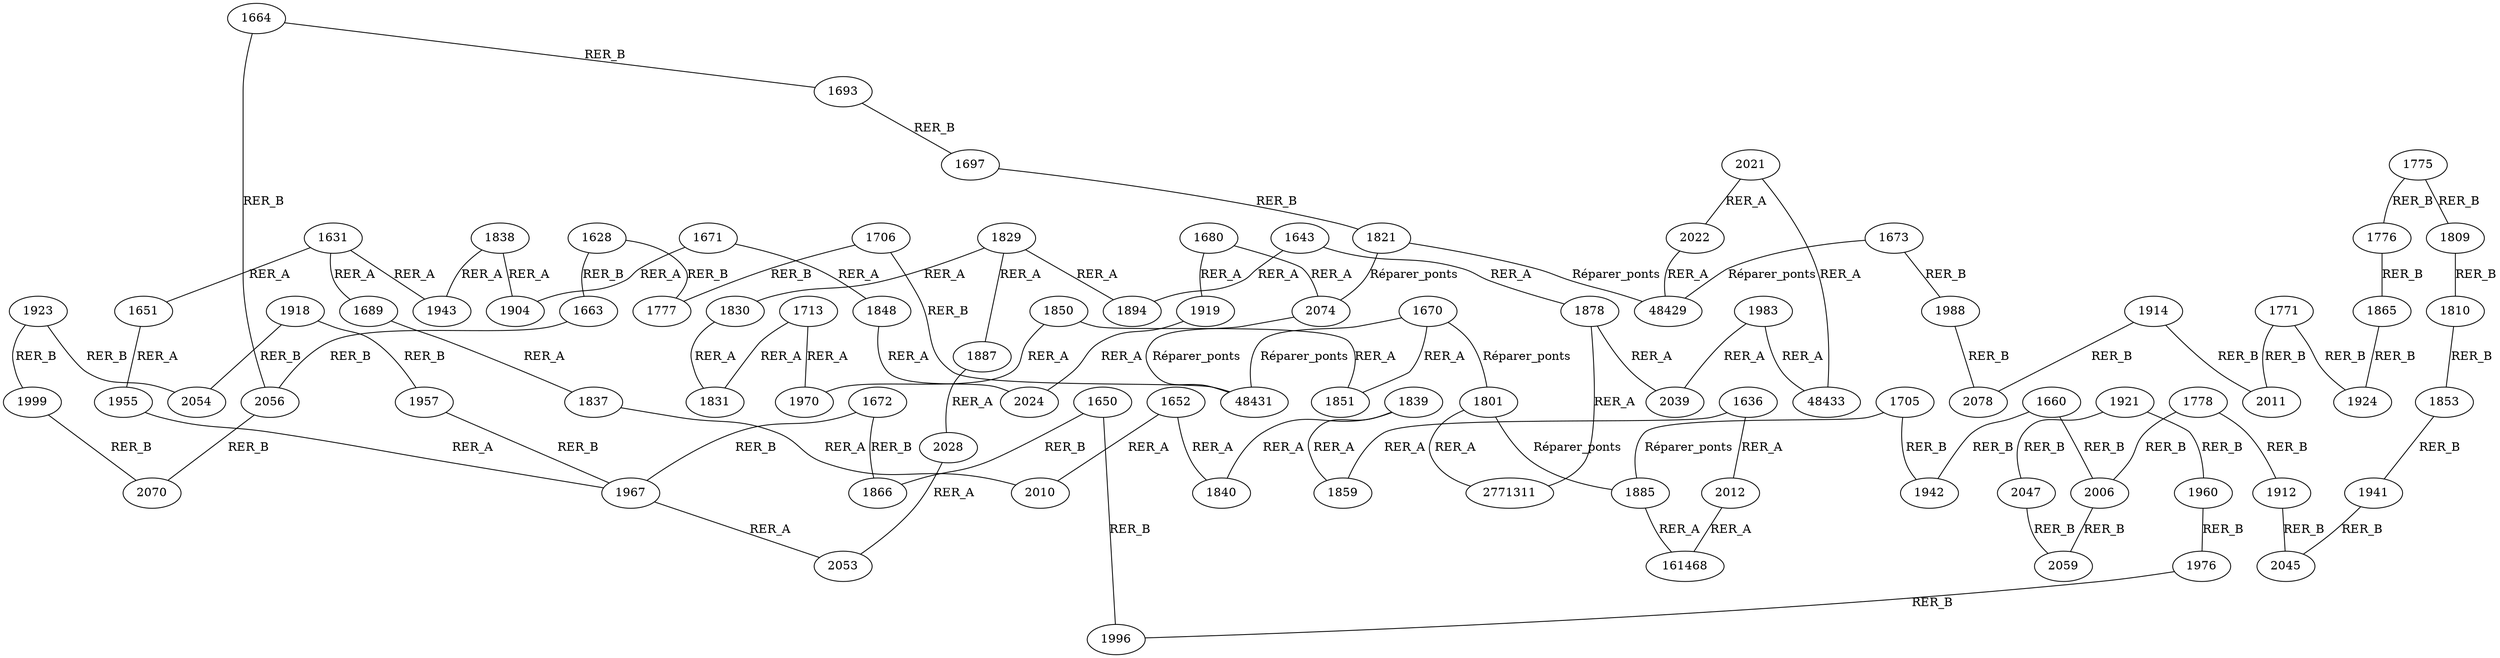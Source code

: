 graph graphe { 
	1628;
	1631;
	1636;
	1643;
	1650;
	1651;
	1652;
	1660;
	1663;
	1664;
	1670;
	1671;
	1672;
	1673;
	1680;
	1689;
	1693;
	1697;
	1705;
	1706;
	1713;
	1771;
	1775;
	1776;
	1777;
	1778;
	1801;
	1809;
	1810;
	1821;
	1829;
	1830;
	1831;
	1837;
	1838;
	1839;
	1840;
	1848;
	1850;
	1851;
	1853;
	1859;
	1865;
	1866;
	1878;
	1885;
	1887;
	1894;
	1904;
	1912;
	1914;
	1918;
	1919;
	1921;
	1923;
	1924;
	1941;
	1942;
	1943;
	1955;
	1957;
	1960;
	1967;
	1970;
	1976;
	1983;
	1988;
	1996;
	1999;
	2006;
	2010;
	2011;
	2012;
	2021;
	2022;
	2024;
	2028;
	2039;
	2045;
	2047;
	2053;
	2054;
	2056;
	2059;
	2070;
	2074;
	2078;
	48429;
	48431;
	48433;
	161468;
	2771311;
	1628 -- 1663 [label=RER_B] ;
	1628 -- 1777 [label=RER_B] ;
	1631 -- 1651 [label=RER_A] ;
	1631 -- 1689 [label=RER_A] ;
	1631 -- 1943 [label=RER_A] ;
	1636 -- 1859 [label=RER_A] ;
	1636 -- 2012 [label=RER_A] ;
	1643 -- 1878 [label=RER_A] ;
	1643 -- 1894 [label=RER_A] ;
	1650 -- 1866 [label=RER_B] ;
	1650 -- 1996 [label=RER_B] ;
	1651 -- 1955 [label=RER_A] ;
	1652 -- 1840 [label=RER_A] ;
	1652 -- 2010 [label=RER_A] ;
	1660 -- 1942 [label=RER_B] ;
	1660 -- 2006 [label=RER_B] ;
	1663 -- 2056 [label=RER_B] ;
	1664 -- 1693 [label=RER_B] ;
	1664 -- 2056 [label=RER_B] ;
	1670 -- 1801 [label=Réparer_ponts] ;
	1670 -- 1851 [label=RER_A] ;
	1670 -- 48431 [label=Réparer_ponts] ;
	1671 -- 1848 [label=RER_A] ;
	1671 -- 1904 [label=RER_A] ;
	1672 -- 1866 [label=RER_B] ;
	1672 -- 1967 [label=RER_B] ;
	1673 -- 1988 [label=RER_B] ;
	1673 -- 48429 [label=Réparer_ponts] ;
	1680 -- 1919 [label=RER_A] ;
	1680 -- 2074 [label=RER_A] ;
	1689 -- 1837 [label=RER_A] ;
	1693 -- 1697 [label=RER_B] ;
	1697 -- 1821 [label=RER_B] ;
	1705 -- 1885 [label=Réparer_ponts] ;
	1705 -- 1942 [label=RER_B] ;
	1706 -- 1777 [label=RER_B] ;
	1706 -- 48431 [label=RER_B] ;
	1713 -- 1831 [label=RER_A] ;
	1713 -- 1970 [label=RER_A] ;
	1771 -- 1924 [label=RER_B] ;
	1771 -- 2011 [label=RER_B] ;
	1775 -- 1776 [label=RER_B] ;
	1775 -- 1809 [label=RER_B] ;
	1776 -- 1865 [label=RER_B] ;
	1778 -- 1912 [label=RER_B] ;
	1778 -- 2006 [label=RER_B] ;
	1801 -- 1885 [label=Réparer_ponts] ;
	1801 -- 2771311 [label=RER_A] ;
	1809 -- 1810 [label=RER_B] ;
	1810 -- 1853 [label=RER_B] ;
	1821 -- 2074 [label=Réparer_ponts] ;
	1821 -- 48429 [label=Réparer_ponts] ;
	1829 -- 1830 [label=RER_A] ;
	1829 -- 1887 [label=RER_A] ;
	1829 -- 1894 [label=RER_A] ;
	1830 -- 1831 [label=RER_A] ;
	1837 -- 2010 [label=RER_A] ;
	1838 -- 1904 [label=RER_A] ;
	1838 -- 1943 [label=RER_A] ;
	1839 -- 1840 [label=RER_A] ;
	1839 -- 1859 [label=RER_A] ;
	1848 -- 2024 [label=RER_A] ;
	1850 -- 1851 [label=RER_A] ;
	1850 -- 1970 [label=RER_A] ;
	1853 -- 1941 [label=RER_B] ;
	1865 -- 1924 [label=RER_B] ;
	1878 -- 2039 [label=RER_A] ;
	1878 -- 2771311 [label=RER_A] ;
	1885 -- 161468 [label=RER_A] ;
	1887 -- 2028 [label=RER_A] ;
	1912 -- 2045 [label=RER_B] ;
	1914 -- 2011 [label=RER_B] ;
	1914 -- 2078 [label=RER_B] ;
	1918 -- 1957 [label=RER_B] ;
	1918 -- 2054 [label=RER_B] ;
	1919 -- 2024 [label=RER_A] ;
	1921 -- 1960 [label=RER_B] ;
	1921 -- 2047 [label=RER_B] ;
	1923 -- 1999 [label=RER_B] ;
	1923 -- 2054 [label=RER_B] ;
	1941 -- 2045 [label=RER_B] ;
	1955 -- 1967 [label=RER_A] ;
	1957 -- 1967 [label=RER_B] ;
	1960 -- 1976 [label=RER_B] ;
	1967 -- 2053 [label=RER_A] ;
	1976 -- 1996 [label=RER_B] ;
	1983 -- 2039 [label=RER_A] ;
	1983 -- 48433 [label=RER_A] ;
	1988 -- 2078 [label=RER_B] ;
	1999 -- 2070 [label=RER_B] ;
	2006 -- 2059 [label=RER_B] ;
	2012 -- 161468 [label=RER_A] ;
	2021 -- 2022 [label=RER_A] ;
	2021 -- 48433 [label=RER_A] ;
	2022 -- 48429 [label=RER_A] ;
	2028 -- 2053 [label=RER_A] ;
	2047 -- 2059 [label=RER_B] ;
	2056 -- 2070 [label=RER_B] ;
	2074 -- 48431 [label=Réparer_ponts] ;
}